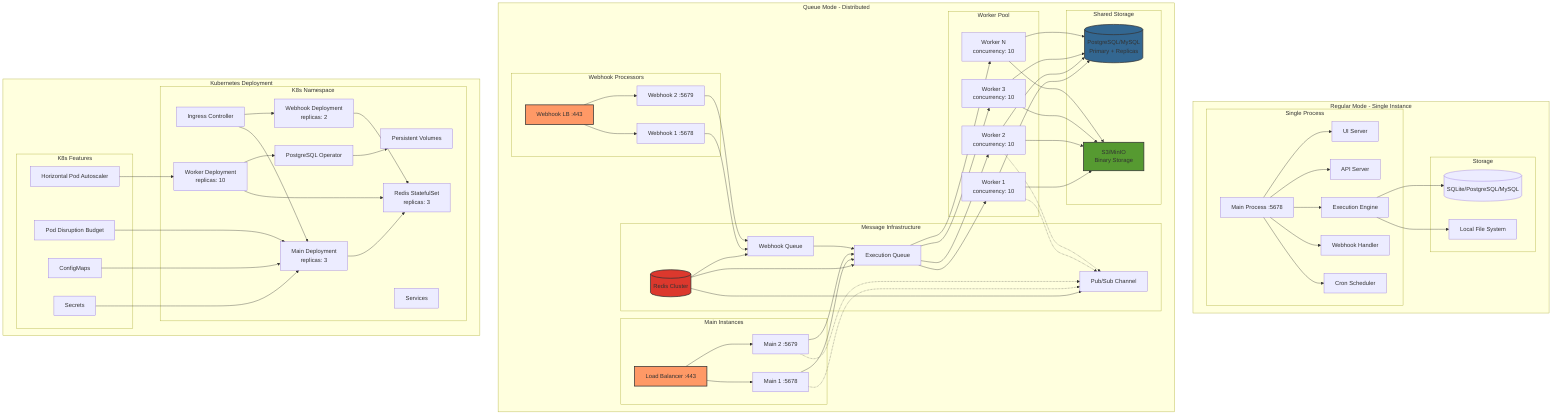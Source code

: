 graph TB
    subgraph "Regular Mode - Single Instance"
        subgraph "Single Process"
            MAIN[Main Process :5678]
            MAIN_UI[UI Server]
            MAIN_API[API Server]
            MAIN_EXEC[Execution Engine]
            MAIN_WH[Webhook Handler]
            MAIN_CRON[Cron Scheduler]
            
            MAIN --> MAIN_UI
            MAIN --> MAIN_API
            MAIN --> MAIN_EXEC
            MAIN --> MAIN_WH
            MAIN --> MAIN_CRON
        end
        
        subgraph "Storage"
            REG_DB[(SQLite/PostgreSQL/MySQL)]
            REG_FS[Local File System]
        end
        
        MAIN_EXEC --> REG_DB
        MAIN_EXEC --> REG_FS
    end
    
    subgraph "Queue Mode - Distributed"
        subgraph "Main Instances"
            M1[Main 1 :5678]
            M2[Main 2 :5679]
            LB[Load Balancer :443]
            
            LB --> M1
            LB --> M2
        end
        
        subgraph "Worker Pool"
            W1[Worker 1<br/>concurrency: 10]
            W2[Worker 2<br/>concurrency: 10]
            W3[Worker 3<br/>concurrency: 10]
            WN[Worker N<br/>concurrency: 10]
        end
        
        subgraph "Webhook Processors"
            WH1[Webhook 1 :5678]
            WH2[Webhook 2 :5679]
            WH_LB[Webhook LB :443]
            
            WH_LB --> WH1
            WH_LB --> WH2
        end
        
        subgraph "Message Infrastructure"
            REDIS[(Redis Cluster)]
            Q_EXEC[Execution Queue]
            Q_WH[Webhook Queue]
            PS[Pub/Sub Channel]
            
            REDIS --> Q_EXEC
            REDIS --> Q_WH
            REDIS --> PS
        end
        
        subgraph "Shared Storage"
            Q_DB[(PostgreSQL/MySQL<br/>Primary + Replicas)]
            Q_S3[S3/MinIO<br/>Binary Storage]
        end
        
        M1 --> Q_EXEC
        M2 --> Q_EXEC
        
        WH1 --> Q_WH
        WH2 --> Q_WH
        Q_WH --> Q_EXEC
        
        Q_EXEC --> W1
        Q_EXEC --> W2
        Q_EXEC --> W3
        Q_EXEC --> WN
        
        W1 --> Q_DB
        W2 --> Q_DB
        W3 --> Q_DB
        WN --> Q_DB
        
        W1 --> Q_S3
        W2 --> Q_S3
        W3 --> Q_S3
        WN --> Q_S3
        
        M1 -.-> PS
        M2 -.-> PS
        W1 -.-> PS
        W2 -.-> PS
        
        style LB fill:#f96,stroke:#333,stroke-width:2px
        style WH_LB fill:#f96,stroke:#333,stroke-width:2px
        style REDIS fill:#dc382d,stroke:#333,stroke-width:2px
        style Q_DB fill:#336791,stroke:#333,stroke-width:2px
        style Q_S3 fill:#569A31,stroke:#333,stroke-width:2px
    end
    
    subgraph "Kubernetes Deployment"
        subgraph "K8s Namespace"
            K8S_MAIN[Main Deployment<br/>replicas: 3]
            K8S_WORKER[Worker Deployment<br/>replicas: 10]
            K8S_WH[Webhook Deployment<br/>replicas: 2]
            K8S_REDIS[Redis StatefulSet<br/>replicas: 3]
            K8S_PG[PostgreSQL Operator]
            
            K8S_ING[Ingress Controller]
            K8S_SVC[Services]
            K8S_PVC[Persistent Volumes]
            
            K8S_ING --> K8S_MAIN
            K8S_ING --> K8S_WH
            K8S_MAIN --> K8S_REDIS
            K8S_WORKER --> K8S_REDIS
            K8S_WH --> K8S_REDIS
            K8S_WORKER --> K8S_PG
            K8S_PG --> K8S_PVC
        end
        
        subgraph "K8s Features"
            HPA[Horizontal Pod Autoscaler]
            PDB[Pod Disruption Budget]
            CM[ConfigMaps]
            SEC[Secrets]
            
            HPA --> K8S_WORKER
            PDB --> K8S_MAIN
            CM --> K8S_MAIN
            SEC --> K8S_MAIN
        end
    end